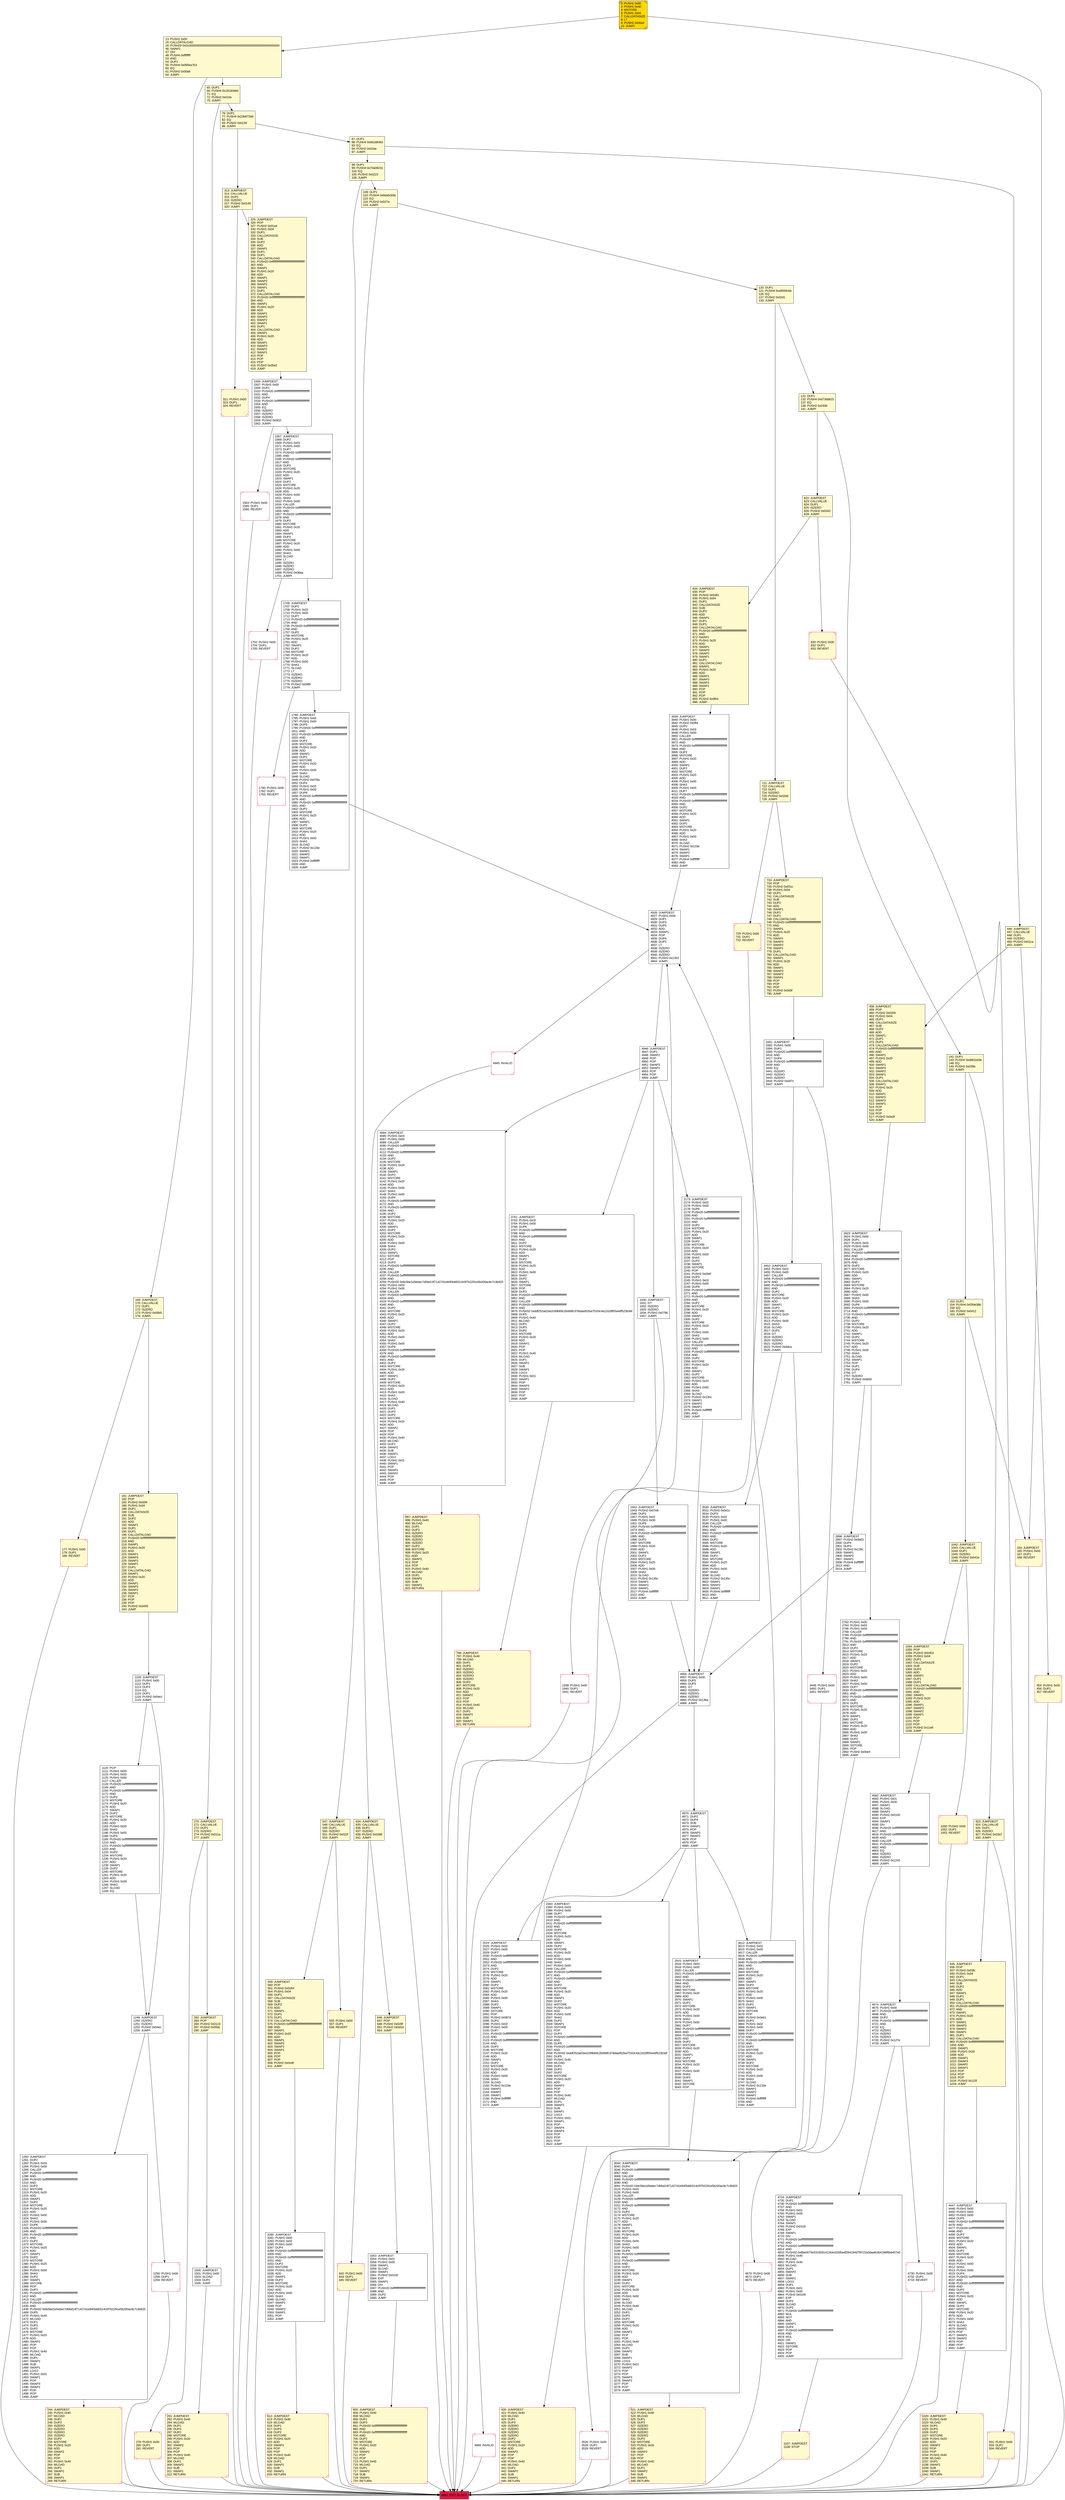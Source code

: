 digraph G {
bgcolor=transparent rankdir=UD;
node [shape=box style=filled color=black fillcolor=white fontname=arial fontcolor=black];
931 [label="931: PUSH1 0x00\l933: DUP1\l934: REVERT\l" fillcolor=lemonchiffon shape=Msquare color=crimson ];
3044 [label="3044: JUMPDEST\l3045: DUP4\l3046: PUSH20 0xffffffffffffffffffffffffffffffffffffffff\l3067: AND\l3068: CALLER\l3069: PUSH20 0xffffffffffffffffffffffffffffffffffffffff\l3090: AND\l3091: PUSH32 0x8c5be1e5ebec7d5bd14f71427d1e84f3dd0314c0f7b2291e5b200ac8c7c3b925\l3124: PUSH1 0x03\l3126: PUSH1 0x00\l3128: CALLER\l3129: PUSH20 0xffffffffffffffffffffffffffffffffffffffff\l3150: AND\l3151: PUSH20 0xffffffffffffffffffffffffffffffffffffffff\l3172: AND\l3173: DUP2\l3174: MSTORE\l3175: PUSH1 0x20\l3177: ADD\l3178: SWAP1\l3179: DUP2\l3180: MSTORE\l3181: PUSH1 0x20\l3183: ADD\l3184: PUSH1 0x00\l3186: SHA3\l3187: PUSH1 0x00\l3189: DUP9\l3190: PUSH20 0xffffffffffffffffffffffffffffffffffffffff\l3211: AND\l3212: PUSH20 0xffffffffffffffffffffffffffffffffffffffff\l3233: AND\l3234: DUP2\l3235: MSTORE\l3236: PUSH1 0x20\l3238: ADD\l3239: SWAP1\l3240: DUP2\l3241: MSTORE\l3242: PUSH1 0x20\l3244: ADD\l3245: PUSH1 0x00\l3247: SHA3\l3248: SLOAD\l3249: PUSH1 0x40\l3251: MLOAD\l3252: DUP1\l3253: DUP3\l3254: DUP2\l3255: MSTORE\l3256: PUSH1 0x20\l3258: ADD\l3259: SWAP2\l3260: POP\l3261: POP\l3262: PUSH1 0x40\l3264: MLOAD\l3265: DUP1\l3266: SWAP2\l3267: SUB\l3268: SWAP1\l3269: LOG3\l3270: PUSH1 0x01\l3272: SWAP2\l3273: POP\l3274: POP\l3275: SWAP3\l3276: SWAP2\l3277: POP\l3278: POP\l3279: JUMP\l" ];
1702 [label="1702: PUSH1 0x00\l1704: DUP1\l1705: REVERT\l" shape=Msquare color=crimson ];
1042 [label="1042: JUMPDEST\l1043: CALLVALUE\l1044: DUP1\l1045: ISZERO\l1046: PUSH2 0x041e\l1049: JUMPI\l" fillcolor=lemonchiffon ];
4734 [label="4734: JUMPDEST\l4735: DUP1\l4736: PUSH20 0xffffffffffffffffffffffffffffffffffffffff\l4757: AND\l4758: PUSH1 0x01\l4760: PUSH1 0x00\l4762: SWAP1\l4763: SLOAD\l4764: SWAP1\l4765: PUSH2 0x0100\l4768: EXP\l4769: SWAP1\l4770: DIV\l4771: PUSH20 0xffffffffffffffffffffffffffffffffffffffff\l4792: AND\l4793: PUSH20 0xffffffffffffffffffffffffffffffffffffffff\l4814: AND\l4815: PUSH32 0x8be0079c531659141344cd1fd0a4f28419497f9722a3daafe3b4186f6b6457e0\l4848: PUSH1 0x40\l4850: MLOAD\l4851: PUSH1 0x40\l4853: MLOAD\l4854: DUP1\l4855: SWAP2\l4856: SUB\l4857: SWAP1\l4858: LOG3\l4859: DUP1\l4860: PUSH1 0x01\l4862: PUSH1 0x00\l4864: PUSH2 0x0100\l4867: EXP\l4868: DUP2\l4869: SLOAD\l4870: DUP2\l4871: PUSH20 0xffffffffffffffffffffffffffffffffffffffff\l4892: MUL\l4893: NOT\l4894: AND\l4895: SWAP1\l4896: DUP4\l4897: PUSH20 0xffffffffffffffffffffffffffffffffffffffff\l4918: AND\l4919: MUL\l4920: OR\l4921: SWAP1\l4922: SSTORE\l4923: POP\l4924: POP\l4925: JUMP\l" ];
177 [label="177: PUSH1 0x00\l179: DUP1\l180: REVERT\l" fillcolor=lemonchiffon shape=Msquare color=crimson ];
733 [label="733: JUMPDEST\l734: POP\l735: PUSH2 0x031c\l738: PUSH1 0x04\l740: DUP1\l741: CALLDATASIZE\l742: SUB\l743: DUP2\l744: ADD\l745: SWAP1\l746: DUP1\l747: DUP1\l748: CALLDATALOAD\l749: PUSH20 0xffffffffffffffffffffffffffffffffffffffff\l770: AND\l771: SWAP1\l772: PUSH1 0x20\l774: ADD\l775: SWAP1\l776: SWAP3\l777: SWAP2\l778: SWAP1\l779: DUP1\l780: CALLDATALOAD\l781: SWAP1\l782: PUSH1 0x20\l784: ADD\l785: SWAP1\l786: SWAP3\l787: SWAP2\l788: SWAP1\l789: POP\l790: POP\l791: POP\l792: PUSH2 0x0d3f\l795: JUMP\l" fillcolor=lemonchiffon ];
458 [label="458: JUMPDEST\l459: POP\l460: PUSH2 0x0209\l463: PUSH1 0x04\l465: DUP1\l466: CALLDATASIZE\l467: SUB\l468: DUP2\l469: ADD\l470: SWAP1\l471: DUP1\l472: DUP1\l473: CALLDATALOAD\l474: PUSH20 0xffffffffffffffffffffffffffffffffffffffff\l495: AND\l496: SWAP1\l497: PUSH1 0x20\l499: ADD\l500: SWAP1\l501: SWAP3\l502: SWAP2\l503: SWAP1\l504: DUP1\l505: CALLDATALOAD\l506: SWAP1\l507: PUSH1 0x20\l509: ADD\l510: SWAP1\l511: SWAP3\l512: SWAP2\l513: SWAP1\l514: POP\l515: POP\l516: POP\l517: PUSH2 0x0a3f\l520: JUMP\l" fillcolor=lemonchiffon ];
834 [label="834: JUMPDEST\l835: POP\l836: PUSH2 0x0381\l839: PUSH1 0x04\l841: DUP1\l842: CALLDATASIZE\l843: SUB\l844: DUP2\l845: ADD\l846: SWAP1\l847: DUP1\l848: DUP1\l849: CALLDATALOAD\l850: PUSH20 0xffffffffffffffffffffffffffffffffffffffff\l871: AND\l872: SWAP1\l873: PUSH1 0x20\l875: ADD\l876: SWAP1\l877: SWAP3\l878: SWAP2\l879: SWAP1\l880: DUP1\l881: CALLDATALOAD\l882: SWAP1\l883: PUSH1 0x20\l885: ADD\l886: SWAP1\l887: SWAP3\l888: SWAP2\l889: SWAP1\l890: POP\l891: POP\l892: POP\l893: PUSH2 0x0f63\l896: JUMP\l" fillcolor=lemonchiffon ];
1249 [label="1249: JUMPDEST\l1250: ISZERO\l1251: ISZERO\l1252: PUSH2 0x04ec\l1255: JUMPI\l" ];
4582 [label="4582: JUMPDEST\l4583: PUSH1 0x01\l4585: PUSH1 0x00\l4587: SWAP1\l4588: SLOAD\l4589: SWAP1\l4590: PUSH2 0x0100\l4593: EXP\l4594: SWAP1\l4595: DIV\l4596: PUSH20 0xffffffffffffffffffffffffffffffffffffffff\l4617: AND\l4618: PUSH20 0xffffffffffffffffffffffffffffffffffffffff\l4639: AND\l4640: CALLER\l4641: PUSH20 0xffffffffffffffffffffffffffffffffffffffff\l4662: AND\l4663: EQ\l4664: ISZERO\l4665: ISZERO\l4666: PUSH2 0x1242\l4669: JUMPI\l" ];
3761 [label="3761: JUMPDEST\l3762: PUSH1 0x02\l3764: PUSH1 0x00\l3766: DUP6\l3767: PUSH20 0xffffffffffffffffffffffffffffffffffffffff\l3788: AND\l3789: PUSH20 0xffffffffffffffffffffffffffffffffffffffff\l3810: AND\l3811: DUP2\l3812: MSTORE\l3813: PUSH1 0x20\l3815: ADD\l3816: SWAP1\l3817: DUP2\l3818: MSTORE\l3819: PUSH1 0x20\l3821: ADD\l3822: PUSH1 0x00\l3824: SHA3\l3825: DUP2\l3826: SWAP1\l3827: SSTORE\l3828: POP\l3829: DUP3\l3830: PUSH20 0xffffffffffffffffffffffffffffffffffffffff\l3851: AND\l3852: CALLER\l3853: PUSH20 0xffffffffffffffffffffffffffffffffffffffff\l3874: AND\l3875: PUSH32 0xddf252ad1be2c89b69c2b068fc378daa952ba7f163c4a11628f55a4df523b3ef\l3908: DUP5\l3909: PUSH1 0x40\l3911: MLOAD\l3912: DUP1\l3913: DUP3\l3914: DUP2\l3915: MSTORE\l3916: PUSH1 0x20\l3918: ADD\l3919: SWAP2\l3920: POP\l3921: POP\l3922: PUSH1 0x40\l3924: MLOAD\l3925: DUP1\l3926: SWAP2\l3927: SUB\l3928: SWAP1\l3929: LOG3\l3930: PUSH1 0x01\l3932: SWAP1\l3933: POP\l3934: SWAP3\l3935: SWAP2\l3936: POP\l3937: POP\l3938: JUMP\l" ];
796 [label="796: JUMPDEST\l797: PUSH1 0x40\l799: MLOAD\l800: DUP1\l801: DUP3\l802: ISZERO\l803: ISZERO\l804: ISZERO\l805: ISZERO\l806: DUP2\l807: MSTORE\l808: PUSH1 0x20\l810: ADD\l811: SWAP2\l812: POP\l813: POP\l814: PUSH1 0x40\l816: MLOAD\l817: DUP1\l818: SWAP2\l819: SUB\l820: SWAP1\l821: RETURN\l" fillcolor=lemonchiffon shape=Msquare color=crimson ];
4447 [label="4447: JUMPDEST\l4448: PUSH1 0x00\l4450: PUSH1 0x03\l4452: PUSH1 0x00\l4454: DUP5\l4455: PUSH20 0xffffffffffffffffffffffffffffffffffffffff\l4476: AND\l4477: PUSH20 0xffffffffffffffffffffffffffffffffffffffff\l4498: AND\l4499: DUP2\l4500: MSTORE\l4501: PUSH1 0x20\l4503: ADD\l4504: SWAP1\l4505: DUP2\l4506: MSTORE\l4507: PUSH1 0x20\l4509: ADD\l4510: PUSH1 0x00\l4512: SHA3\l4513: PUSH1 0x00\l4515: DUP4\l4516: PUSH20 0xffffffffffffffffffffffffffffffffffffffff\l4537: AND\l4538: PUSH20 0xffffffffffffffffffffffffffffffffffffffff\l4559: AND\l4560: DUP2\l4561: MSTORE\l4562: PUSH1 0x20\l4564: ADD\l4565: SWAP1\l4566: DUP2\l4567: MSTORE\l4568: PUSH1 0x20\l4570: ADD\l4571: PUSH1 0x00\l4573: SHA3\l4574: SLOAD\l4575: SWAP1\l4576: POP\l4577: SWAP3\l4578: SWAP2\l4579: POP\l4580: POP\l4581: JUMP\l" ];
642 [label="642: PUSH1 0x00\l644: DUP1\l645: REVERT\l" fillcolor=lemonchiffon shape=Msquare color=crimson ];
109 [label="109: DUP1\l110: PUSH4 0x8da5cb5b\l115: EQ\l116: PUSH2 0x027a\l119: JUMPI\l" fillcolor=lemonchiffon ];
721 [label="721: JUMPDEST\l722: CALLVALUE\l723: DUP1\l724: ISZERO\l725: PUSH2 0x02dd\l728: JUMPI\l" fillcolor=lemonchiffon ];
3280 [label="3280: JUMPDEST\l3281: PUSH1 0x00\l3283: PUSH1 0x02\l3285: PUSH1 0x00\l3287: DUP4\l3288: PUSH20 0xffffffffffffffffffffffffffffffffffffffff\l3309: AND\l3310: PUSH20 0xffffffffffffffffffffffffffffffffffffffff\l3331: AND\l3332: DUP2\l3333: MSTORE\l3334: PUSH1 0x20\l3336: ADD\l3337: SWAP1\l3338: DUP2\l3339: MSTORE\l3340: PUSH1 0x20\l3342: ADD\l3343: PUSH1 0x00\l3345: SHA3\l3346: SLOAD\l3347: SWAP1\l3348: POP\l3349: SWAP2\l3350: SWAP1\l3351: POP\l3352: JUMP\l" ];
120 [label="120: DUP1\l121: PUSH4 0xa9059cbb\l126: EQ\l127: PUSH2 0x02d1\l130: JUMPI\l" fillcolor=lemonchiffon ];
65 [label="65: DUP1\l66: PUSH4 0x18160ddd\l71: EQ\l72: PUSH2 0x010e\l75: JUMPI\l" fillcolor=lemonchiffon ];
4926 [label="4926: JUMPDEST\l4927: PUSH1 0x00\l4929: DUP1\l4930: DUP3\l4931: DUP5\l4932: ADD\l4933: SWAP1\l4934: POP\l4935: DUP4\l4936: DUP2\l4937: LT\l4938: ISZERO\l4939: ISZERO\l4940: ISZERO\l4941: PUSH2 0x1352\l4944: JUMPI\l" ];
1054 [label="1054: JUMPDEST\l1055: POP\l1056: PUSH2 0x0453\l1059: PUSH1 0x04\l1061: DUP1\l1062: CALLDATASIZE\l1063: SUB\l1064: DUP2\l1065: ADD\l1066: SWAP1\l1067: DUP1\l1068: DUP1\l1069: CALLDATALOAD\l1070: PUSH20 0xffffffffffffffffffffffffffffffffffffffff\l1091: AND\l1092: SWAP1\l1093: PUSH1 0x20\l1095: ADD\l1096: SWAP1\l1097: SWAP3\l1098: SWAP2\l1099: SWAP1\l1100: POP\l1101: POP\l1102: POP\l1103: PUSH2 0x11e6\l1106: JUMP\l" fillcolor=lemonchiffon ];
1938 [label="1938: PUSH1 0x00\l1940: DUP1\l1941: REVERT\l" shape=Msquare color=crimson ];
521 [label="521: JUMPDEST\l522: PUSH1 0x40\l524: MLOAD\l525: DUP1\l526: DUP3\l527: ISZERO\l528: ISZERO\l529: ISZERO\l530: ISZERO\l531: DUP2\l532: MSTORE\l533: PUSH1 0x20\l535: ADD\l536: SWAP2\l537: POP\l538: POP\l539: PUSH1 0x40\l541: MLOAD\l542: DUP1\l543: SWAP2\l544: SUB\l545: SWAP1\l546: RETURN\l" fillcolor=lemonchiffon shape=Msquare color=crimson ];
1706 [label="1706: JUMPDEST\l1707: DUP2\l1708: PUSH1 0x02\l1710: PUSH1 0x00\l1712: DUP7\l1713: PUSH20 0xffffffffffffffffffffffffffffffffffffffff\l1734: AND\l1735: PUSH20 0xffffffffffffffffffffffffffffffffffffffff\l1756: AND\l1757: DUP2\l1758: MSTORE\l1759: PUSH1 0x20\l1761: ADD\l1762: SWAP1\l1763: DUP2\l1764: MSTORE\l1765: PUSH1 0x20\l1767: ADD\l1768: PUSH1 0x00\l1770: SHA3\l1771: SLOAD\l1772: LT\l1773: ISZERO\l1774: ISZERO\l1775: ISZERO\l1776: PUSH2 0x06f8\l1779: JUMPI\l" ];
2623 [label="2623: JUMPDEST\l2624: PUSH1 0x00\l2626: DUP1\l2627: PUSH1 0x03\l2629: PUSH1 0x00\l2631: CALLER\l2632: PUSH20 0xffffffffffffffffffffffffffffffffffffffff\l2653: AND\l2654: PUSH20 0xffffffffffffffffffffffffffffffffffffffff\l2675: AND\l2676: DUP2\l2677: MSTORE\l2678: PUSH1 0x20\l2680: ADD\l2681: SWAP1\l2682: DUP2\l2683: MSTORE\l2684: PUSH1 0x20\l2686: ADD\l2687: PUSH1 0x00\l2689: SHA3\l2690: PUSH1 0x00\l2692: DUP6\l2693: PUSH20 0xffffffffffffffffffffffffffffffffffffffff\l2714: AND\l2715: PUSH20 0xffffffffffffffffffffffffffffffffffffffff\l2736: AND\l2737: DUP2\l2738: MSTORE\l2739: PUSH1 0x20\l2741: ADD\l2742: SWAP1\l2743: DUP2\l2744: MSTORE\l2745: PUSH1 0x20\l2747: ADD\l2748: PUSH1 0x00\l2750: SHA3\l2751: SLOAD\l2752: SWAP1\l2753: POP\l2754: DUP1\l2755: DUP4\l2756: GT\l2757: ISZERO\l2758: PUSH2 0x0b50\l2761: JUMPI\l" ];
181 [label="181: JUMPDEST\l182: POP\l183: PUSH2 0x00f4\l186: PUSH1 0x04\l188: DUP1\l189: CALLDATASIZE\l190: SUB\l191: DUP2\l192: ADD\l193: SWAP1\l194: DUP1\l195: DUP1\l196: CALLDATALOAD\l197: PUSH20 0xffffffffffffffffffffffffffffffffffffffff\l218: AND\l219: SWAP1\l220: PUSH1 0x20\l222: ADD\l223: SWAP1\l224: SWAP3\l225: SWAP2\l226: SWAP1\l227: DUP1\l228: CALLDATALOAD\l229: SWAP1\l230: PUSH1 0x20\l232: ADD\l233: SWAP1\l234: SWAP3\l235: SWAP2\l236: SWAP1\l237: POP\l238: POP\l239: POP\l240: PUSH2 0x0455\l243: JUMP\l" fillcolor=lemonchiffon ];
4946 [label="4946: JUMPDEST\l4947: DUP1\l4948: SWAP2\l4949: POP\l4950: POP\l4951: SWAP3\l4952: SWAP2\l4953: POP\l4954: POP\l4955: JUMP\l" ];
4674 [label="4674: JUMPDEST\l4675: PUSH1 0x00\l4677: PUSH20 0xffffffffffffffffffffffffffffffffffffffff\l4698: AND\l4699: DUP2\l4700: PUSH20 0xffffffffffffffffffffffffffffffffffffffff\l4721: AND\l4722: EQ\l4723: ISZERO\l4724: ISZERO\l4725: ISZERO\l4726: PUSH2 0x127e\l4729: JUMPI\l" ];
1784 [label="1784: JUMPDEST\l1785: PUSH1 0x02\l1787: PUSH1 0x00\l1789: DUP5\l1790: PUSH20 0xffffffffffffffffffffffffffffffffffffffff\l1811: AND\l1812: PUSH20 0xffffffffffffffffffffffffffffffffffffffff\l1833: AND\l1834: DUP2\l1835: MSTORE\l1836: PUSH1 0x20\l1838: ADD\l1839: SWAP1\l1840: DUP2\l1841: MSTORE\l1842: PUSH1 0x20\l1844: ADD\l1845: PUSH1 0x00\l1847: SHA3\l1848: SLOAD\l1849: PUSH2 0x078a\l1852: DUP4\l1853: PUSH1 0x02\l1855: PUSH1 0x00\l1857: DUP8\l1858: PUSH20 0xffffffffffffffffffffffffffffffffffffffff\l1879: AND\l1880: PUSH20 0xffffffffffffffffffffffffffffffffffffffff\l1901: AND\l1902: DUP2\l1903: MSTORE\l1904: PUSH1 0x20\l1906: ADD\l1907: SWAP1\l1908: DUP2\l1909: MSTORE\l1910: PUSH1 0x20\l1912: ADD\l1913: PUSH1 0x00\l1915: SHA3\l1916: SLOAD\l1917: PUSH2 0x133e\l1920: SWAP1\l1921: SWAP2\l1922: SWAP1\l1923: PUSH4 0xffffffff\l1928: AND\l1929: JUMP\l" ];
1256 [label="1256: PUSH1 0x00\l1258: DUP1\l1259: REVERT\l" shape=Msquare color=crimson ];
1567 [label="1567: JUMPDEST\l1568: DUP2\l1569: PUSH1 0x03\l1571: PUSH1 0x00\l1573: DUP7\l1574: PUSH20 0xffffffffffffffffffffffffffffffffffffffff\l1595: AND\l1596: PUSH20 0xffffffffffffffffffffffffffffffffffffffff\l1617: AND\l1618: DUP2\l1619: MSTORE\l1620: PUSH1 0x20\l1622: ADD\l1623: SWAP1\l1624: DUP2\l1625: MSTORE\l1626: PUSH1 0x20\l1628: ADD\l1629: PUSH1 0x00\l1631: SHA3\l1632: PUSH1 0x00\l1634: CALLER\l1635: PUSH20 0xffffffffffffffffffffffffffffffffffffffff\l1656: AND\l1657: PUSH20 0xffffffffffffffffffffffffffffffffffffffff\l1678: AND\l1679: DUP2\l1680: MSTORE\l1681: PUSH1 0x20\l1683: ADD\l1684: SWAP1\l1685: DUP2\l1686: MSTORE\l1687: PUSH1 0x20\l1689: ADD\l1690: PUSH1 0x00\l1692: SHA3\l1693: SLOAD\l1694: LT\l1695: ISZERO\l1696: ISZERO\l1697: ISZERO\l1698: PUSH2 0x06aa\l1701: JUMPI\l" ];
2896 [label="2896: JUMPDEST\l2897: PUSH2 0x0b63\l2900: DUP4\l2901: DUP3\l2902: PUSH2 0x135c\l2905: SWAP1\l2906: SWAP2\l2907: SWAP1\l2908: PUSH4 0xffffffff\l2913: AND\l2914: JUMP\l" ];
1020 [label="1020: JUMPDEST\l1021: PUSH1 0x40\l1023: MLOAD\l1024: DUP1\l1025: DUP3\l1026: DUP2\l1027: MSTORE\l1028: PUSH1 0x20\l1030: ADD\l1031: SWAP2\l1032: POP\l1033: POP\l1034: PUSH1 0x40\l1036: MLOAD\l1037: DUP1\l1038: SWAP2\l1039: SUB\l1040: SWAP1\l1041: RETURN\l" fillcolor=lemonchiffon shape=Msquare color=crimson ];
559 [label="559: JUMPDEST\l560: POP\l561: PUSH2 0x0264\l564: PUSH1 0x04\l566: DUP1\l567: CALLDATASIZE\l568: SUB\l569: DUP2\l570: ADD\l571: SWAP1\l572: DUP1\l573: DUP1\l574: CALLDATALOAD\l575: PUSH20 0xffffffffffffffffffffffffffffffffffffffff\l596: AND\l597: SWAP1\l598: PUSH1 0x20\l600: ADD\l601: SWAP1\l602: SWAP3\l603: SWAP2\l604: SWAP1\l605: POP\l606: POP\l607: POP\l608: PUSH2 0x0cd0\l611: JUMP\l" fillcolor=lemonchiffon ];
98 [label="98: DUP1\l99: PUSH4 0x70a08231\l104: EQ\l105: PUSH2 0x0223\l108: JUMPI\l" fillcolor=lemonchiffon ];
4970 [label="4970: JUMPDEST\l4971: DUP2\l4972: DUP4\l4973: SUB\l4974: SWAP1\l4975: POP\l4976: SWAP3\l4977: SWAP2\l4978: POP\l4979: POP\l4980: JUMP\l" ];
1780 [label="1780: PUSH1 0x00\l1782: DUP1\l1783: REVERT\l" shape=Msquare color=crimson ];
0 [label="0: PUSH1 0x80\l2: PUSH1 0x40\l4: MSTORE\l5: PUSH1 0x04\l7: CALLDATASIZE\l8: LT\l9: PUSH2 0x00a4\l12: JUMPI\l" fillcolor=lemonchiffon shape=Msquare fillcolor=gold ];
454 [label="454: PUSH1 0x00\l456: DUP1\l457: REVERT\l" fillcolor=lemonchiffon shape=Msquare color=crimson ];
3526 [label="3526: PUSH1 0x00\l3528: DUP1\l3529: REVERT\l" shape=Msquare color=crimson ];
2762 [label="2762: PUSH1 0x00\l2764: PUSH1 0x03\l2766: PUSH1 0x00\l2768: CALLER\l2769: PUSH20 0xffffffffffffffffffffffffffffffffffffffff\l2790: AND\l2791: PUSH20 0xffffffffffffffffffffffffffffffffffffffff\l2812: AND\l2813: DUP2\l2814: MSTORE\l2815: PUSH1 0x20\l2817: ADD\l2818: SWAP1\l2819: DUP2\l2820: MSTORE\l2821: PUSH1 0x20\l2823: ADD\l2824: PUSH1 0x00\l2826: SHA3\l2827: PUSH1 0x00\l2829: DUP7\l2830: PUSH20 0xffffffffffffffffffffffffffffffffffffffff\l2851: AND\l2852: PUSH20 0xffffffffffffffffffffffffffffffffffffffff\l2873: AND\l2874: DUP2\l2875: MSTORE\l2876: PUSH1 0x20\l2878: ADD\l2879: SWAP1\l2880: DUP2\l2881: MSTORE\l2882: PUSH1 0x20\l2884: ADD\l2885: PUSH1 0x00\l2887: SHA3\l2888: DUP2\l2889: SWAP1\l2890: SSTORE\l2891: POP\l2892: PUSH2 0x0be4\l2895: JUMP\l" ];
1500 [label="1500: JUMPDEST\l1501: PUSH1 0x00\l1503: SLOAD\l1504: DUP2\l1505: JUMP\l" ];
153 [label="153: DUP1\l154: PUSH4 0xf2fde38b\l159: EQ\l160: PUSH2 0x0412\l163: JUMPI\l" fillcolor=lemonchiffon ];
3530 [label="3530: JUMPDEST\l3531: PUSH2 0x0e1c\l3534: DUP3\l3535: PUSH1 0x02\l3537: PUSH1 0x00\l3539: CALLER\l3540: PUSH20 0xffffffffffffffffffffffffffffffffffffffff\l3561: AND\l3562: PUSH20 0xffffffffffffffffffffffffffffffffffffffff\l3583: AND\l3584: DUP2\l3585: MSTORE\l3586: PUSH1 0x20\l3588: ADD\l3589: SWAP1\l3590: DUP2\l3591: MSTORE\l3592: PUSH1 0x20\l3594: ADD\l3595: PUSH1 0x00\l3597: SHA3\l3598: SLOAD\l3599: PUSH2 0x135c\l3602: SWAP1\l3603: SWAP2\l3604: SWAP1\l3605: PUSH4 0xffffffff\l3610: AND\l3611: JUMP\l" ];
4981 [label="4981: EXIT BLOCK\l" fillcolor=crimson ];
446 [label="446: JUMPDEST\l447: CALLVALUE\l448: DUP1\l449: ISZERO\l450: PUSH2 0x01ca\l453: JUMPI\l" fillcolor=lemonchiffon ];
729 [label="729: PUSH1 0x00\l731: DUP1\l732: REVERT\l" fillcolor=lemonchiffon shape=Msquare color=crimson ];
2383 [label="2383: JUMPDEST\l2384: PUSH1 0x03\l2386: PUSH1 0x00\l2388: DUP7\l2389: PUSH20 0xffffffffffffffffffffffffffffffffffffffff\l2410: AND\l2411: PUSH20 0xffffffffffffffffffffffffffffffffffffffff\l2432: AND\l2433: DUP2\l2434: MSTORE\l2435: PUSH1 0x20\l2437: ADD\l2438: SWAP1\l2439: DUP2\l2440: MSTORE\l2441: PUSH1 0x20\l2443: ADD\l2444: PUSH1 0x00\l2446: SHA3\l2447: PUSH1 0x00\l2449: CALLER\l2450: PUSH20 0xffffffffffffffffffffffffffffffffffffffff\l2471: AND\l2472: PUSH20 0xffffffffffffffffffffffffffffffffffffffff\l2493: AND\l2494: DUP2\l2495: MSTORE\l2496: PUSH1 0x20\l2498: ADD\l2499: SWAP1\l2500: DUP2\l2501: MSTORE\l2502: PUSH1 0x20\l2504: ADD\l2505: PUSH1 0x00\l2507: SHA3\l2508: DUP2\l2509: SWAP1\l2510: SSTORE\l2511: POP\l2512: DUP3\l2513: PUSH20 0xffffffffffffffffffffffffffffffffffffffff\l2534: AND\l2535: DUP5\l2536: PUSH20 0xffffffffffffffffffffffffffffffffffffffff\l2557: AND\l2558: PUSH32 0xddf252ad1be2c89b69c2b068fc378daa952ba7f163c4a11628f55a4df523b3ef\l2591: DUP5\l2592: PUSH1 0x40\l2594: MLOAD\l2595: DUP1\l2596: DUP3\l2597: DUP2\l2598: MSTORE\l2599: PUSH1 0x20\l2601: ADD\l2602: SWAP2\l2603: POP\l2604: POP\l2605: PUSH1 0x40\l2607: MLOAD\l2608: DUP1\l2609: SWAP2\l2610: SUB\l2611: SWAP1\l2612: LOG3\l2613: PUSH1 0x01\l2615: SWAP1\l2616: POP\l2617: SWAP4\l2618: SWAP3\l2619: POP\l2620: POP\l2621: POP\l2622: JUMP\l" ];
142 [label="142: DUP1\l143: PUSH4 0xdd62ed3e\l148: EQ\l149: PUSH2 0x039b\l152: JUMPI\l" fillcolor=lemonchiffon ];
3353 [label="3353: JUMPDEST\l3354: PUSH1 0x01\l3356: PUSH1 0x00\l3358: SWAP1\l3359: SLOAD\l3360: SWAP1\l3361: PUSH2 0x0100\l3364: EXP\l3365: SWAP1\l3366: DIV\l3367: PUSH20 0xffffffffffffffffffffffffffffffffffffffff\l3388: AND\l3389: DUP2\l3390: JUMP\l" ];
555 [label="555: PUSH1 0x00\l557: DUP1\l558: REVERT\l" fillcolor=lemonchiffon shape=Msquare color=crimson ];
2915 [label="2915: JUMPDEST\l2916: PUSH1 0x03\l2918: PUSH1 0x00\l2920: CALLER\l2921: PUSH20 0xffffffffffffffffffffffffffffffffffffffff\l2942: AND\l2943: PUSH20 0xffffffffffffffffffffffffffffffffffffffff\l2964: AND\l2965: DUP2\l2966: MSTORE\l2967: PUSH1 0x20\l2969: ADD\l2970: SWAP1\l2971: DUP2\l2972: MSTORE\l2973: PUSH1 0x20\l2975: ADD\l2976: PUSH1 0x00\l2978: SHA3\l2979: PUSH1 0x00\l2981: DUP7\l2982: PUSH20 0xffffffffffffffffffffffffffffffffffffffff\l3003: AND\l3004: PUSH20 0xffffffffffffffffffffffffffffffffffffffff\l3025: AND\l3026: DUP2\l3027: MSTORE\l3028: PUSH1 0x20\l3030: ADD\l3031: SWAP1\l3032: DUP2\l3033: MSTORE\l3034: PUSH1 0x20\l3036: ADD\l3037: PUSH1 0x00\l3039: SHA3\l3040: DUP2\l3041: SWAP1\l3042: SSTORE\l3043: POP\l" ];
87 [label="87: DUP1\l88: PUSH4 0x66188463\l93: EQ\l94: PUSH2 0x01be\l97: JUMPI\l" fillcolor=lemonchiffon ];
291 [label="291: JUMPDEST\l292: PUSH1 0x40\l294: MLOAD\l295: DUP1\l296: DUP3\l297: DUP2\l298: MSTORE\l299: PUSH1 0x20\l301: ADD\l302: SWAP2\l303: POP\l304: POP\l305: PUSH1 0x40\l307: MLOAD\l308: DUP1\l309: SWAP2\l310: SUB\l311: SWAP1\l312: RETURN\l" fillcolor=lemonchiffon shape=Msquare color=crimson ];
169 [label="169: JUMPDEST\l170: CALLVALUE\l171: DUP1\l172: ISZERO\l173: PUSH2 0x00b5\l176: JUMPI\l" fillcolor=lemonchiffon ];
634 [label="634: JUMPDEST\l635: CALLVALUE\l636: DUP1\l637: ISZERO\l638: PUSH2 0x0286\l641: JUMPI\l" fillcolor=lemonchiffon ];
420 [label="420: JUMPDEST\l421: PUSH1 0x40\l423: MLOAD\l424: DUP1\l425: DUP3\l426: ISZERO\l427: ISZERO\l428: ISZERO\l429: ISZERO\l430: DUP2\l431: MSTORE\l432: PUSH1 0x20\l434: ADD\l435: SWAP2\l436: POP\l437: POP\l438: PUSH1 0x40\l440: MLOAD\l441: DUP1\l442: SWAP2\l443: SUB\l444: SWAP1\l445: RETURN\l" fillcolor=lemonchiffon shape=Msquare color=crimson ];
1120 [label="1120: POP\l1121: PUSH1 0x00\l1123: PUSH1 0x03\l1125: PUSH1 0x00\l1127: CALLER\l1128: PUSH20 0xffffffffffffffffffffffffffffffffffffffff\l1149: AND\l1150: PUSH20 0xffffffffffffffffffffffffffffffffffffffff\l1171: AND\l1172: DUP2\l1173: MSTORE\l1174: PUSH1 0x20\l1176: ADD\l1177: SWAP1\l1178: DUP2\l1179: MSTORE\l1180: PUSH1 0x20\l1182: ADD\l1183: PUSH1 0x00\l1185: SHA3\l1186: PUSH1 0x00\l1188: DUP6\l1189: PUSH20 0xffffffffffffffffffffffffffffffffffffffff\l1210: AND\l1211: PUSH20 0xffffffffffffffffffffffffffffffffffffffff\l1232: AND\l1233: DUP2\l1234: MSTORE\l1235: PUSH1 0x20\l1237: ADD\l1238: SWAP1\l1239: DUP2\l1240: MSTORE\l1241: PUSH1 0x20\l1243: ADD\l1244: PUSH1 0x00\l1246: SHA3\l1247: SLOAD\l1248: EQ\l" ];
1930 [label="1930: JUMPDEST\l1931: GT\l1932: ISZERO\l1933: ISZERO\l1934: PUSH2 0x0796\l1937: JUMPI\l" ];
935 [label="935: JUMPDEST\l936: POP\l937: PUSH2 0x03fc\l940: PUSH1 0x04\l942: DUP1\l943: CALLDATASIZE\l944: SUB\l945: DUP2\l946: ADD\l947: SWAP1\l948: DUP1\l949: DUP1\l950: CALLDATALOAD\l951: PUSH20 0xffffffffffffffffffffffffffffffffffffffff\l972: AND\l973: SWAP1\l974: PUSH1 0x20\l976: ADD\l977: SWAP1\l978: SWAP3\l979: SWAP2\l980: SWAP1\l981: DUP1\l982: CALLDATALOAD\l983: PUSH20 0xffffffffffffffffffffffffffffffffffffffff\l1004: AND\l1005: SWAP1\l1006: PUSH1 0x20\l1008: ADD\l1009: SWAP1\l1010: SWAP3\l1011: SWAP2\l1012: SWAP1\l1013: POP\l1014: POP\l1015: POP\l1016: PUSH2 0x115f\l1019: JUMP\l" fillcolor=lemonchiffon ];
2173 [label="2173: JUMPDEST\l2174: PUSH1 0x02\l2176: PUSH1 0x00\l2178: DUP6\l2179: PUSH20 0xffffffffffffffffffffffffffffffffffffffff\l2200: AND\l2201: PUSH20 0xffffffffffffffffffffffffffffffffffffffff\l2222: AND\l2223: DUP2\l2224: MSTORE\l2225: PUSH1 0x20\l2227: ADD\l2228: SWAP1\l2229: DUP2\l2230: MSTORE\l2231: PUSH1 0x20\l2233: ADD\l2234: PUSH1 0x00\l2236: SHA3\l2237: DUP2\l2238: SWAP1\l2239: SSTORE\l2240: POP\l2241: PUSH2 0x094f\l2244: DUP3\l2245: PUSH1 0x03\l2247: PUSH1 0x00\l2249: DUP8\l2250: PUSH20 0xffffffffffffffffffffffffffffffffffffffff\l2271: AND\l2272: PUSH20 0xffffffffffffffffffffffffffffffffffffffff\l2293: AND\l2294: DUP2\l2295: MSTORE\l2296: PUSH1 0x20\l2298: ADD\l2299: SWAP1\l2300: DUP2\l2301: MSTORE\l2302: PUSH1 0x20\l2304: ADD\l2305: PUSH1 0x00\l2307: SHA3\l2308: PUSH1 0x00\l2310: CALLER\l2311: PUSH20 0xffffffffffffffffffffffffffffffffffffffff\l2332: AND\l2333: PUSH20 0xffffffffffffffffffffffffffffffffffffffff\l2354: AND\l2355: DUP2\l2356: MSTORE\l2357: PUSH1 0x20\l2359: ADD\l2360: SWAP1\l2361: DUP2\l2362: MSTORE\l2363: PUSH1 0x20\l2365: ADD\l2366: PUSH1 0x00\l2368: SHA3\l2369: SLOAD\l2370: PUSH2 0x135c\l2373: SWAP1\l2374: SWAP2\l2375: SWAP1\l2376: PUSH4 0xffffffff\l2381: AND\l2382: JUMP\l" ];
3939 [label="3939: JUMPDEST\l3940: PUSH1 0x00\l3942: PUSH2 0x0ff4\l3945: DUP3\l3946: PUSH1 0x03\l3948: PUSH1 0x00\l3950: CALLER\l3951: PUSH20 0xffffffffffffffffffffffffffffffffffffffff\l3972: AND\l3973: PUSH20 0xffffffffffffffffffffffffffffffffffffffff\l3994: AND\l3995: DUP2\l3996: MSTORE\l3997: PUSH1 0x20\l3999: ADD\l4000: SWAP1\l4001: DUP2\l4002: MSTORE\l4003: PUSH1 0x20\l4005: ADD\l4006: PUSH1 0x00\l4008: SHA3\l4009: PUSH1 0x00\l4011: DUP7\l4012: PUSH20 0xffffffffffffffffffffffffffffffffffffffff\l4033: AND\l4034: PUSH20 0xffffffffffffffffffffffffffffffffffffffff\l4055: AND\l4056: DUP2\l4057: MSTORE\l4058: PUSH1 0x20\l4060: ADD\l4061: SWAP1\l4062: DUP2\l4063: MSTORE\l4064: PUSH1 0x20\l4066: ADD\l4067: PUSH1 0x00\l4069: SHA3\l4070: SLOAD\l4071: PUSH2 0x133e\l4074: SWAP1\l4075: SWAP2\l4076: SWAP1\l4077: PUSH4 0xffffffff\l4082: AND\l4083: JUMP\l" ];
830 [label="830: PUSH1 0x00\l832: DUP1\l833: REVERT\l" fillcolor=lemonchiffon shape=Msquare color=crimson ];
4670 [label="4670: PUSH1 0x00\l4672: DUP1\l4673: REVERT\l" shape=Msquare color=crimson ];
164 [label="164: JUMPDEST\l165: PUSH1 0x00\l167: DUP1\l168: REVERT\l" fillcolor=lemonchiffon shape=Msquare color=crimson ];
3391 [label="3391: JUMPDEST\l3392: PUSH1 0x00\l3394: DUP1\l3395: PUSH20 0xffffffffffffffffffffffffffffffffffffffff\l3416: AND\l3417: DUP4\l3418: PUSH20 0xffffffffffffffffffffffffffffffffffffffff\l3439: AND\l3440: EQ\l3441: ISZERO\l3442: ISZERO\l3443: ISZERO\l3444: PUSH2 0x0d7c\l3447: JUMPI\l" ];
3452 [label="3452: JUMPDEST\l3453: PUSH1 0x02\l3455: PUSH1 0x00\l3457: CALLER\l3458: PUSH20 0xffffffffffffffffffffffffffffffffffffffff\l3479: AND\l3480: PUSH20 0xffffffffffffffffffffffffffffffffffffffff\l3501: AND\l3502: DUP2\l3503: MSTORE\l3504: PUSH1 0x20\l3506: ADD\l3507: SWAP1\l3508: DUP2\l3509: MSTORE\l3510: PUSH1 0x20\l3512: ADD\l3513: PUSH1 0x00\l3515: SHA3\l3516: SLOAD\l3517: DUP3\l3518: GT\l3519: ISZERO\l3520: ISZERO\l3521: ISZERO\l3522: PUSH2 0x0dca\l3525: JUMPI\l" ];
278 [label="278: PUSH1 0x00\l280: DUP1\l281: REVERT\l" fillcolor=lemonchiffon shape=Msquare color=crimson ];
1109 [label="1109: JUMPDEST\l1110: PUSH1 0x00\l1112: DUP1\l1113: DUP3\l1114: EQ\l1115: DUP1\l1116: PUSH2 0x04e1\l1119: JUMPI\l" ];
1563 [label="1563: PUSH1 0x00\l1565: DUP1\l1566: REVERT\l" shape=Msquare color=crimson ];
1050 [label="1050: PUSH1 0x00\l1052: DUP1\l1053: REVERT\l" fillcolor=lemonchiffon shape=Msquare color=crimson ];
897 [label="897: JUMPDEST\l898: PUSH1 0x40\l900: MLOAD\l901: DUP1\l902: DUP3\l903: ISZERO\l904: ISZERO\l905: ISZERO\l906: ISZERO\l907: DUP2\l908: MSTORE\l909: PUSH1 0x20\l911: ADD\l912: SWAP2\l913: POP\l914: POP\l915: PUSH1 0x40\l917: MLOAD\l918: DUP1\l919: SWAP2\l920: SUB\l921: SWAP1\l922: RETURN\l" fillcolor=lemonchiffon shape=Msquare color=crimson ];
646 [label="646: JUMPDEST\l647: POP\l648: PUSH2 0x028f\l651: PUSH2 0x0d19\l654: JUMP\l" fillcolor=lemonchiffon ];
1506 [label="1506: JUMPDEST\l1507: PUSH1 0x00\l1509: DUP1\l1510: PUSH20 0xffffffffffffffffffffffffffffffffffffffff\l1531: AND\l1532: DUP4\l1533: PUSH20 0xffffffffffffffffffffffffffffffffffffffff\l1554: AND\l1555: EQ\l1556: ISZERO\l1557: ISZERO\l1558: ISZERO\l1559: PUSH2 0x061f\l1562: JUMPI\l" ];
1107 [label="1107: JUMPDEST\l1108: STOP\l" fillcolor=lemonchiffon shape=Msquare color=crimson ];
244 [label="244: JUMPDEST\l245: PUSH1 0x40\l247: MLOAD\l248: DUP1\l249: DUP3\l250: ISZERO\l251: ISZERO\l252: ISZERO\l253: ISZERO\l254: DUP2\l255: MSTORE\l256: PUSH1 0x20\l258: ADD\l259: SWAP2\l260: POP\l261: POP\l262: PUSH1 0x40\l264: MLOAD\l265: DUP1\l266: SWAP2\l267: SUB\l268: SWAP1\l269: RETURN\l" fillcolor=lemonchiffon shape=Msquare color=crimson ];
1260 [label="1260: JUMPDEST\l1261: DUP2\l1262: PUSH1 0x03\l1264: PUSH1 0x00\l1266: CALLER\l1267: PUSH20 0xffffffffffffffffffffffffffffffffffffffff\l1288: AND\l1289: PUSH20 0xffffffffffffffffffffffffffffffffffffffff\l1310: AND\l1311: DUP2\l1312: MSTORE\l1313: PUSH1 0x20\l1315: ADD\l1316: SWAP1\l1317: DUP2\l1318: MSTORE\l1319: PUSH1 0x20\l1321: ADD\l1322: PUSH1 0x00\l1324: SHA3\l1325: PUSH1 0x00\l1327: DUP6\l1328: PUSH20 0xffffffffffffffffffffffffffffffffffffffff\l1349: AND\l1350: PUSH20 0xffffffffffffffffffffffffffffffffffffffff\l1371: AND\l1372: DUP2\l1373: MSTORE\l1374: PUSH1 0x20\l1376: ADD\l1377: SWAP1\l1378: DUP2\l1379: MSTORE\l1380: PUSH1 0x20\l1382: ADD\l1383: PUSH1 0x00\l1385: SHA3\l1386: DUP2\l1387: SWAP1\l1388: SSTORE\l1389: POP\l1390: DUP3\l1391: PUSH20 0xffffffffffffffffffffffffffffffffffffffff\l1412: AND\l1413: CALLER\l1414: PUSH20 0xffffffffffffffffffffffffffffffffffffffff\l1435: AND\l1436: PUSH32 0x8c5be1e5ebec7d5bd14f71427d1e84f3dd0314c0f7b2291e5b200ac8c7c3b925\l1469: DUP5\l1470: PUSH1 0x40\l1472: MLOAD\l1473: DUP1\l1474: DUP3\l1475: DUP2\l1476: MSTORE\l1477: PUSH1 0x20\l1479: ADD\l1480: SWAP2\l1481: POP\l1482: POP\l1483: PUSH1 0x40\l1485: MLOAD\l1486: DUP1\l1487: SWAP2\l1488: SUB\l1489: SWAP1\l1490: LOG3\l1491: PUSH1 0x01\l1493: SWAP1\l1494: POP\l1495: SWAP3\l1496: SWAP2\l1497: POP\l1498: POP\l1499: JUMP\l" ];
822 [label="822: JUMPDEST\l823: CALLVALUE\l824: DUP1\l825: ISZERO\l826: PUSH2 0x0342\l829: JUMPI\l" fillcolor=lemonchiffon ];
282 [label="282: JUMPDEST\l283: POP\l284: PUSH2 0x0123\l287: PUSH2 0x05dc\l290: JUMP\l" fillcolor=lemonchiffon ];
270 [label="270: JUMPDEST\l271: CALLVALUE\l272: DUP1\l273: ISZERO\l274: PUSH2 0x011a\l277: JUMPI\l" fillcolor=lemonchiffon ];
923 [label="923: JUMPDEST\l924: CALLVALUE\l925: DUP1\l926: ISZERO\l927: PUSH2 0x03a7\l930: JUMPI\l" fillcolor=lemonchiffon ];
4969 [label="4969: INVALID\l" shape=Msquare color=crimson ];
612 [label="612: JUMPDEST\l613: PUSH1 0x40\l615: MLOAD\l616: DUP1\l617: DUP3\l618: DUP2\l619: MSTORE\l620: PUSH1 0x20\l622: ADD\l623: SWAP2\l624: POP\l625: POP\l626: PUSH1 0x40\l628: MLOAD\l629: DUP1\l630: SWAP2\l631: SUB\l632: SWAP1\l633: RETURN\l" fillcolor=lemonchiffon shape=Msquare color=crimson ];
3448 [label="3448: PUSH1 0x00\l3450: DUP1\l3451: REVERT\l" shape=Msquare color=crimson ];
4730 [label="4730: PUSH1 0x00\l4732: DUP1\l4733: REVERT\l" shape=Msquare color=crimson ];
655 [label="655: JUMPDEST\l656: PUSH1 0x40\l658: MLOAD\l659: DUP1\l660: DUP3\l661: PUSH20 0xffffffffffffffffffffffffffffffffffffffff\l682: AND\l683: PUSH20 0xffffffffffffffffffffffffffffffffffffffff\l704: AND\l705: DUP2\l706: MSTORE\l707: PUSH1 0x20\l709: ADD\l710: SWAP2\l711: POP\l712: POP\l713: PUSH1 0x40\l715: MLOAD\l716: DUP1\l717: SWAP2\l718: SUB\l719: SWAP1\l720: RETURN\l" fillcolor=lemonchiffon shape=Msquare color=crimson ];
321 [label="321: PUSH1 0x00\l323: DUP1\l324: REVERT\l" fillcolor=lemonchiffon shape=Msquare color=crimson ];
1942 [label="1942: JUMPDEST\l1943: PUSH2 0x07e8\l1946: DUP3\l1947: PUSH1 0x02\l1949: PUSH1 0x00\l1951: DUP8\l1952: PUSH20 0xffffffffffffffffffffffffffffffffffffffff\l1973: AND\l1974: PUSH20 0xffffffffffffffffffffffffffffffffffffffff\l1995: AND\l1996: DUP2\l1997: MSTORE\l1998: PUSH1 0x20\l2000: ADD\l2001: SWAP1\l2002: DUP2\l2003: MSTORE\l2004: PUSH1 0x20\l2006: ADD\l2007: PUSH1 0x00\l2009: SHA3\l2010: SLOAD\l2011: PUSH2 0x135c\l2014: SWAP1\l2015: SWAP2\l2016: SWAP1\l2017: PUSH4 0xffffffff\l2022: AND\l2023: JUMP\l" ];
76 [label="76: DUP1\l77: PUSH4 0x23b872dd\l82: EQ\l83: PUSH2 0x0139\l86: JUMPI\l" fillcolor=lemonchiffon ];
4956 [label="4956: JUMPDEST\l4957: PUSH1 0x00\l4959: DUP3\l4960: DUP3\l4961: GT\l4962: ISZERO\l4963: ISZERO\l4964: ISZERO\l4965: PUSH2 0x136a\l4968: JUMPI\l" ];
313 [label="313: JUMPDEST\l314: CALLVALUE\l315: DUP1\l316: ISZERO\l317: PUSH2 0x0145\l320: JUMPI\l" fillcolor=lemonchiffon ];
13 [label="13: PUSH1 0x00\l15: CALLDATALOAD\l16: PUSH29 0x0100000000000000000000000000000000000000000000000000000000\l46: SWAP1\l47: DIV\l48: PUSH4 0xffffffff\l53: AND\l54: DUP1\l55: PUSH4 0x095ea7b3\l60: EQ\l61: PUSH2 0x00a9\l64: JUMPI\l" fillcolor=lemonchiffon ];
4084 [label="4084: JUMPDEST\l4085: PUSH1 0x03\l4087: PUSH1 0x00\l4089: CALLER\l4090: PUSH20 0xffffffffffffffffffffffffffffffffffffffff\l4111: AND\l4112: PUSH20 0xffffffffffffffffffffffffffffffffffffffff\l4133: AND\l4134: DUP2\l4135: MSTORE\l4136: PUSH1 0x20\l4138: ADD\l4139: SWAP1\l4140: DUP2\l4141: MSTORE\l4142: PUSH1 0x20\l4144: ADD\l4145: PUSH1 0x00\l4147: SHA3\l4148: PUSH1 0x00\l4150: DUP6\l4151: PUSH20 0xffffffffffffffffffffffffffffffffffffffff\l4172: AND\l4173: PUSH20 0xffffffffffffffffffffffffffffffffffffffff\l4194: AND\l4195: DUP2\l4196: MSTORE\l4197: PUSH1 0x20\l4199: ADD\l4200: SWAP1\l4201: DUP2\l4202: MSTORE\l4203: PUSH1 0x20\l4205: ADD\l4206: PUSH1 0x00\l4208: SHA3\l4209: DUP2\l4210: SWAP1\l4211: SSTORE\l4212: POP\l4213: DUP3\l4214: PUSH20 0xffffffffffffffffffffffffffffffffffffffff\l4235: AND\l4236: CALLER\l4237: PUSH20 0xffffffffffffffffffffffffffffffffffffffff\l4258: AND\l4259: PUSH32 0x8c5be1e5ebec7d5bd14f71427d1e84f3dd0314c0f7b2291e5b200ac8c7c3b925\l4292: PUSH1 0x03\l4294: PUSH1 0x00\l4296: CALLER\l4297: PUSH20 0xffffffffffffffffffffffffffffffffffffffff\l4318: AND\l4319: PUSH20 0xffffffffffffffffffffffffffffffffffffffff\l4340: AND\l4341: DUP2\l4342: MSTORE\l4343: PUSH1 0x20\l4345: ADD\l4346: SWAP1\l4347: DUP2\l4348: MSTORE\l4349: PUSH1 0x20\l4351: ADD\l4352: PUSH1 0x00\l4354: SHA3\l4355: PUSH1 0x00\l4357: DUP8\l4358: PUSH20 0xffffffffffffffffffffffffffffffffffffffff\l4379: AND\l4380: PUSH20 0xffffffffffffffffffffffffffffffffffffffff\l4401: AND\l4402: DUP2\l4403: MSTORE\l4404: PUSH1 0x20\l4406: ADD\l4407: SWAP1\l4408: DUP2\l4409: MSTORE\l4410: PUSH1 0x20\l4412: ADD\l4413: PUSH1 0x00\l4415: SHA3\l4416: SLOAD\l4417: PUSH1 0x40\l4419: MLOAD\l4420: DUP1\l4421: DUP3\l4422: DUP2\l4423: MSTORE\l4424: PUSH1 0x20\l4426: ADD\l4427: SWAP2\l4428: POP\l4429: POP\l4430: PUSH1 0x40\l4432: MLOAD\l4433: DUP1\l4434: SWAP2\l4435: SUB\l4436: SWAP1\l4437: LOG3\l4438: PUSH1 0x01\l4440: SWAP1\l4441: POP\l4442: SWAP3\l4443: SWAP2\l4444: POP\l4445: POP\l4446: JUMP\l" ];
4945 [label="4945: INVALID\l" shape=Msquare color=crimson ];
325 [label="325: JUMPDEST\l326: POP\l327: PUSH2 0x01a4\l330: PUSH1 0x04\l332: DUP1\l333: CALLDATASIZE\l334: SUB\l335: DUP2\l336: ADD\l337: SWAP1\l338: DUP1\l339: DUP1\l340: CALLDATALOAD\l341: PUSH20 0xffffffffffffffffffffffffffffffffffffffff\l362: AND\l363: SWAP1\l364: PUSH1 0x20\l366: ADD\l367: SWAP1\l368: SWAP3\l369: SWAP2\l370: SWAP1\l371: DUP1\l372: CALLDATALOAD\l373: PUSH20 0xffffffffffffffffffffffffffffffffffffffff\l394: AND\l395: SWAP1\l396: PUSH1 0x20\l398: ADD\l399: SWAP1\l400: SWAP3\l401: SWAP2\l402: SWAP1\l403: DUP1\l404: CALLDATALOAD\l405: SWAP1\l406: PUSH1 0x20\l408: ADD\l409: SWAP1\l410: SWAP3\l411: SWAP2\l412: SWAP1\l413: POP\l414: POP\l415: POP\l416: PUSH2 0x05e2\l419: JUMP\l" fillcolor=lemonchiffon ];
131 [label="131: DUP1\l132: PUSH4 0xd73dd623\l137: EQ\l138: PUSH2 0x0336\l141: JUMPI\l" fillcolor=lemonchiffon ];
2024 [label="2024: JUMPDEST\l2025: PUSH1 0x02\l2027: PUSH1 0x00\l2029: DUP7\l2030: PUSH20 0xffffffffffffffffffffffffffffffffffffffff\l2051: AND\l2052: PUSH20 0xffffffffffffffffffffffffffffffffffffffff\l2073: AND\l2074: DUP2\l2075: MSTORE\l2076: PUSH1 0x20\l2078: ADD\l2079: SWAP1\l2080: DUP2\l2081: MSTORE\l2082: PUSH1 0x20\l2084: ADD\l2085: PUSH1 0x00\l2087: SHA3\l2088: DUP2\l2089: SWAP1\l2090: SSTORE\l2091: POP\l2092: PUSH2 0x087d\l2095: DUP3\l2096: PUSH1 0x02\l2098: PUSH1 0x00\l2100: DUP7\l2101: PUSH20 0xffffffffffffffffffffffffffffffffffffffff\l2122: AND\l2123: PUSH20 0xffffffffffffffffffffffffffffffffffffffff\l2144: AND\l2145: DUP2\l2146: MSTORE\l2147: PUSH1 0x20\l2149: ADD\l2150: SWAP1\l2151: DUP2\l2152: MSTORE\l2153: PUSH1 0x20\l2155: ADD\l2156: PUSH1 0x00\l2158: SHA3\l2159: SLOAD\l2160: PUSH2 0x133e\l2163: SWAP1\l2164: SWAP2\l2165: SWAP1\l2166: PUSH4 0xffffffff\l2171: AND\l2172: JUMP\l" ];
3612 [label="3612: JUMPDEST\l3613: PUSH1 0x02\l3615: PUSH1 0x00\l3617: CALLER\l3618: PUSH20 0xffffffffffffffffffffffffffffffffffffffff\l3639: AND\l3640: PUSH20 0xffffffffffffffffffffffffffffffffffffffff\l3661: AND\l3662: DUP2\l3663: MSTORE\l3664: PUSH1 0x20\l3666: ADD\l3667: SWAP1\l3668: DUP2\l3669: MSTORE\l3670: PUSH1 0x20\l3672: ADD\l3673: PUSH1 0x00\l3675: SHA3\l3676: DUP2\l3677: SWAP1\l3678: SSTORE\l3679: POP\l3680: PUSH2 0x0eb1\l3683: DUP3\l3684: PUSH1 0x02\l3686: PUSH1 0x00\l3688: DUP7\l3689: PUSH20 0xffffffffffffffffffffffffffffffffffffffff\l3710: AND\l3711: PUSH20 0xffffffffffffffffffffffffffffffffffffffff\l3732: AND\l3733: DUP2\l3734: MSTORE\l3735: PUSH1 0x20\l3737: ADD\l3738: SWAP1\l3739: DUP2\l3740: MSTORE\l3741: PUSH1 0x20\l3743: ADD\l3744: PUSH1 0x00\l3746: SHA3\l3747: SLOAD\l3748: PUSH2 0x133e\l3751: SWAP1\l3752: SWAP2\l3753: SWAP1\l3754: PUSH4 0xffffffff\l3759: AND\l3760: JUMP\l" ];
547 [label="547: JUMPDEST\l548: CALLVALUE\l549: DUP1\l550: ISZERO\l551: PUSH2 0x022f\l554: JUMPI\l" fillcolor=lemonchiffon ];
270 -> 282;
1260 -> 244;
1942 -> 4956;
313 -> 321;
76 -> 313;
109 -> 120;
729 -> 4981;
120 -> 721;
446 -> 454;
3391 -> 3452;
4926 -> 4946;
454 -> 4981;
3526 -> 4981;
313 -> 325;
1780 -> 4981;
1042 -> 1054;
1109 -> 1120;
4946 -> 3761;
4970 -> 2383;
458 -> 2623;
4956 -> 4969;
1054 -> 4582;
325 -> 1506;
3044 -> 521;
721 -> 733;
131 -> 822;
1020 -> 4981;
1256 -> 4981;
3761 -> 796;
521 -> 4981;
1938 -> 4981;
646 -> 3353;
1567 -> 1702;
923 -> 935;
4674 -> 4734;
1249 -> 1256;
142 -> 923;
4084 -> 897;
2623 -> 2762;
822 -> 830;
796 -> 4981;
634 -> 646;
642 -> 4981;
3353 -> 655;
4582 -> 4674;
721 -> 729;
446 -> 458;
1706 -> 1780;
153 -> 1042;
177 -> 4981;
2762 -> 3044;
76 -> 87;
4447 -> 1020;
1784 -> 4926;
131 -> 142;
1702 -> 4981;
547 -> 555;
1706 -> 1784;
2623 -> 2896;
98 -> 109;
559 -> 3280;
931 -> 4981;
270 -> 278;
13 -> 169;
1930 -> 1942;
2173 -> 4956;
1506 -> 1563;
3391 -> 3448;
1567 -> 1706;
1120 -> 1249;
169 -> 177;
181 -> 1109;
4582 -> 4670;
834 -> 3939;
1506 -> 1567;
2915 -> 3044;
321 -> 4981;
3530 -> 4956;
4674 -> 4730;
4945 -> 4981;
4970 -> 2024;
612 -> 4981;
282 -> 1500;
1109 -> 1249;
4946 -> 2173;
4969 -> 4981;
4946 -> 1930;
547 -> 559;
1930 -> 1938;
655 -> 4981;
98 -> 547;
2896 -> 4956;
4970 -> 3612;
3448 -> 4981;
169 -> 181;
4730 -> 4981;
109 -> 634;
3939 -> 4926;
1107 -> 4981;
0 -> 13;
733 -> 3391;
1042 -> 1050;
4956 -> 4970;
634 -> 642;
244 -> 4981;
935 -> 4447;
4926 -> 4945;
278 -> 4981;
13 -> 65;
3452 -> 3530;
897 -> 4981;
4734 -> 1107;
65 -> 76;
153 -> 164;
1050 -> 4981;
1563 -> 4981;
923 -> 931;
1249 -> 1260;
3452 -> 3526;
4946 -> 4084;
164 -> 4981;
3612 -> 4926;
120 -> 131;
87 -> 98;
822 -> 834;
2024 -> 4926;
4970 -> 2915;
2383 -> 420;
291 -> 4981;
65 -> 270;
830 -> 4981;
4670 -> 4981;
420 -> 4981;
142 -> 153;
3280 -> 612;
0 -> 164;
87 -> 446;
1500 -> 291;
555 -> 4981;
}